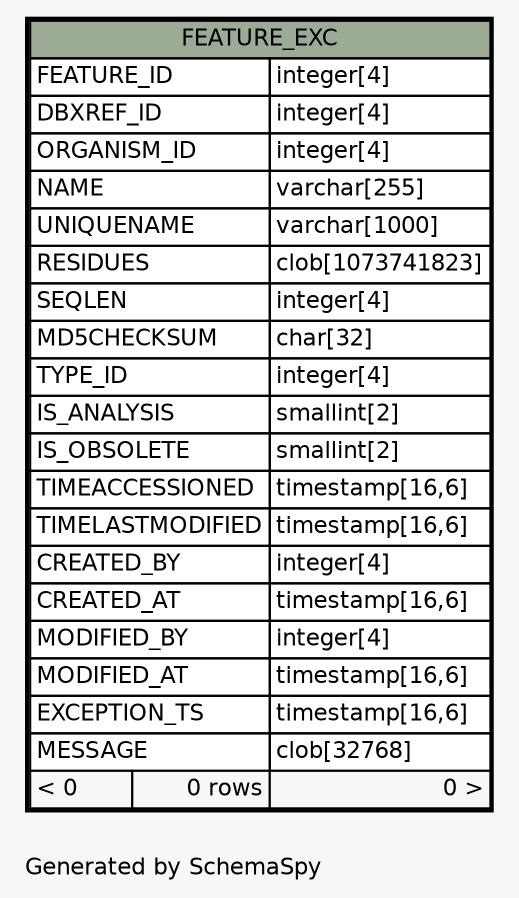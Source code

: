 // dot 2.38.0 on Windows 10 10.0
// SchemaSpy rev Unknown
digraph "oneDegreeRelationshipsDiagram" {
  graph [
    rankdir="RL"
    bgcolor="#f7f7f7"
    label="\nGenerated by SchemaSpy"
    labeljust="l"
    nodesep="0.18"
    ranksep="0.46"
    fontname="Helvetica"
    fontsize="11"
  ];
  node [
    fontname="Helvetica"
    fontsize="11"
    shape="plaintext"
  ];
  edge [
    arrowsize="0.8"
  ];
  "FEATURE_EXC" [
    label=<
    <TABLE BORDER="2" CELLBORDER="1" CELLSPACING="0" BGCOLOR="#ffffff">
      <TR><TD COLSPAN="3" BGCOLOR="#9bab96" ALIGN="CENTER">FEATURE_EXC</TD></TR>
      <TR><TD PORT="FEATURE_ID" COLSPAN="2" ALIGN="LEFT">FEATURE_ID</TD><TD PORT="FEATURE_ID.type" ALIGN="LEFT">integer[4]</TD></TR>
      <TR><TD PORT="DBXREF_ID" COLSPAN="2" ALIGN="LEFT">DBXREF_ID</TD><TD PORT="DBXREF_ID.type" ALIGN="LEFT">integer[4]</TD></TR>
      <TR><TD PORT="ORGANISM_ID" COLSPAN="2" ALIGN="LEFT">ORGANISM_ID</TD><TD PORT="ORGANISM_ID.type" ALIGN="LEFT">integer[4]</TD></TR>
      <TR><TD PORT="NAME" COLSPAN="2" ALIGN="LEFT">NAME</TD><TD PORT="NAME.type" ALIGN="LEFT">varchar[255]</TD></TR>
      <TR><TD PORT="UNIQUENAME" COLSPAN="2" ALIGN="LEFT">UNIQUENAME</TD><TD PORT="UNIQUENAME.type" ALIGN="LEFT">varchar[1000]</TD></TR>
      <TR><TD PORT="RESIDUES" COLSPAN="2" ALIGN="LEFT">RESIDUES</TD><TD PORT="RESIDUES.type" ALIGN="LEFT">clob[1073741823]</TD></TR>
      <TR><TD PORT="SEQLEN" COLSPAN="2" ALIGN="LEFT">SEQLEN</TD><TD PORT="SEQLEN.type" ALIGN="LEFT">integer[4]</TD></TR>
      <TR><TD PORT="MD5CHECKSUM" COLSPAN="2" ALIGN="LEFT">MD5CHECKSUM</TD><TD PORT="MD5CHECKSUM.type" ALIGN="LEFT">char[32]</TD></TR>
      <TR><TD PORT="TYPE_ID" COLSPAN="2" ALIGN="LEFT">TYPE_ID</TD><TD PORT="TYPE_ID.type" ALIGN="LEFT">integer[4]</TD></TR>
      <TR><TD PORT="IS_ANALYSIS" COLSPAN="2" ALIGN="LEFT">IS_ANALYSIS</TD><TD PORT="IS_ANALYSIS.type" ALIGN="LEFT">smallint[2]</TD></TR>
      <TR><TD PORT="IS_OBSOLETE" COLSPAN="2" ALIGN="LEFT">IS_OBSOLETE</TD><TD PORT="IS_OBSOLETE.type" ALIGN="LEFT">smallint[2]</TD></TR>
      <TR><TD PORT="TIMEACCESSIONED" COLSPAN="2" ALIGN="LEFT">TIMEACCESSIONED</TD><TD PORT="TIMEACCESSIONED.type" ALIGN="LEFT">timestamp[16,6]</TD></TR>
      <TR><TD PORT="TIMELASTMODIFIED" COLSPAN="2" ALIGN="LEFT">TIMELASTMODIFIED</TD><TD PORT="TIMELASTMODIFIED.type" ALIGN="LEFT">timestamp[16,6]</TD></TR>
      <TR><TD PORT="CREATED_BY" COLSPAN="2" ALIGN="LEFT">CREATED_BY</TD><TD PORT="CREATED_BY.type" ALIGN="LEFT">integer[4]</TD></TR>
      <TR><TD PORT="CREATED_AT" COLSPAN="2" ALIGN="LEFT">CREATED_AT</TD><TD PORT="CREATED_AT.type" ALIGN="LEFT">timestamp[16,6]</TD></TR>
      <TR><TD PORT="MODIFIED_BY" COLSPAN="2" ALIGN="LEFT">MODIFIED_BY</TD><TD PORT="MODIFIED_BY.type" ALIGN="LEFT">integer[4]</TD></TR>
      <TR><TD PORT="MODIFIED_AT" COLSPAN="2" ALIGN="LEFT">MODIFIED_AT</TD><TD PORT="MODIFIED_AT.type" ALIGN="LEFT">timestamp[16,6]</TD></TR>
      <TR><TD PORT="EXCEPTION_TS" COLSPAN="2" ALIGN="LEFT">EXCEPTION_TS</TD><TD PORT="EXCEPTION_TS.type" ALIGN="LEFT">timestamp[16,6]</TD></TR>
      <TR><TD PORT="MESSAGE" COLSPAN="2" ALIGN="LEFT">MESSAGE</TD><TD PORT="MESSAGE.type" ALIGN="LEFT">clob[32768]</TD></TR>
      <TR><TD ALIGN="LEFT" BGCOLOR="#f7f7f7">&lt; 0</TD><TD ALIGN="RIGHT" BGCOLOR="#f7f7f7">0 rows</TD><TD ALIGN="RIGHT" BGCOLOR="#f7f7f7">0 &gt;</TD></TR>
    </TABLE>>
    URL="FEATURE_EXC.html"
    tooltip="FEATURE_EXC"
  ];
}
